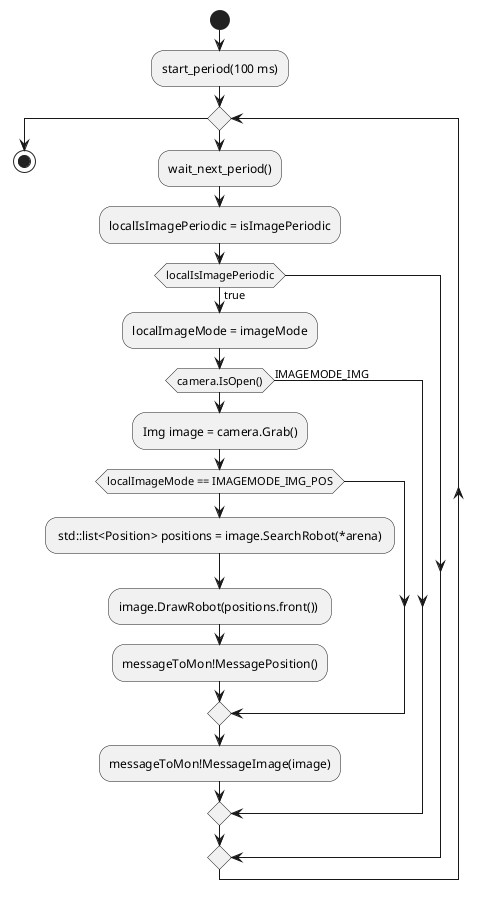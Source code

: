 @startuml
skinparam monochrome true
start
:start_period(100 ms);
while ()
:wait_next_period();
:localIsImagePeriodic = isImagePeriodic;
if (localIsImagePeriodic) then (true)
:localImageMode = imageMode;

if (camera.IsOpen())
:Img image = camera.Grab();

if (localImageMode == IMAGEMODE_IMG_POS) then
: std::list<Position> positions = image.SearchRobot(*arena) ;
:image.DrawRobot(positions.front()) ;
:messageToMon!MessagePosition();
endif

:messageToMon!MessageImage(image);

else (IMAGEMODE_IMG)
endif

else
endif
endwhile
stop
@enduml